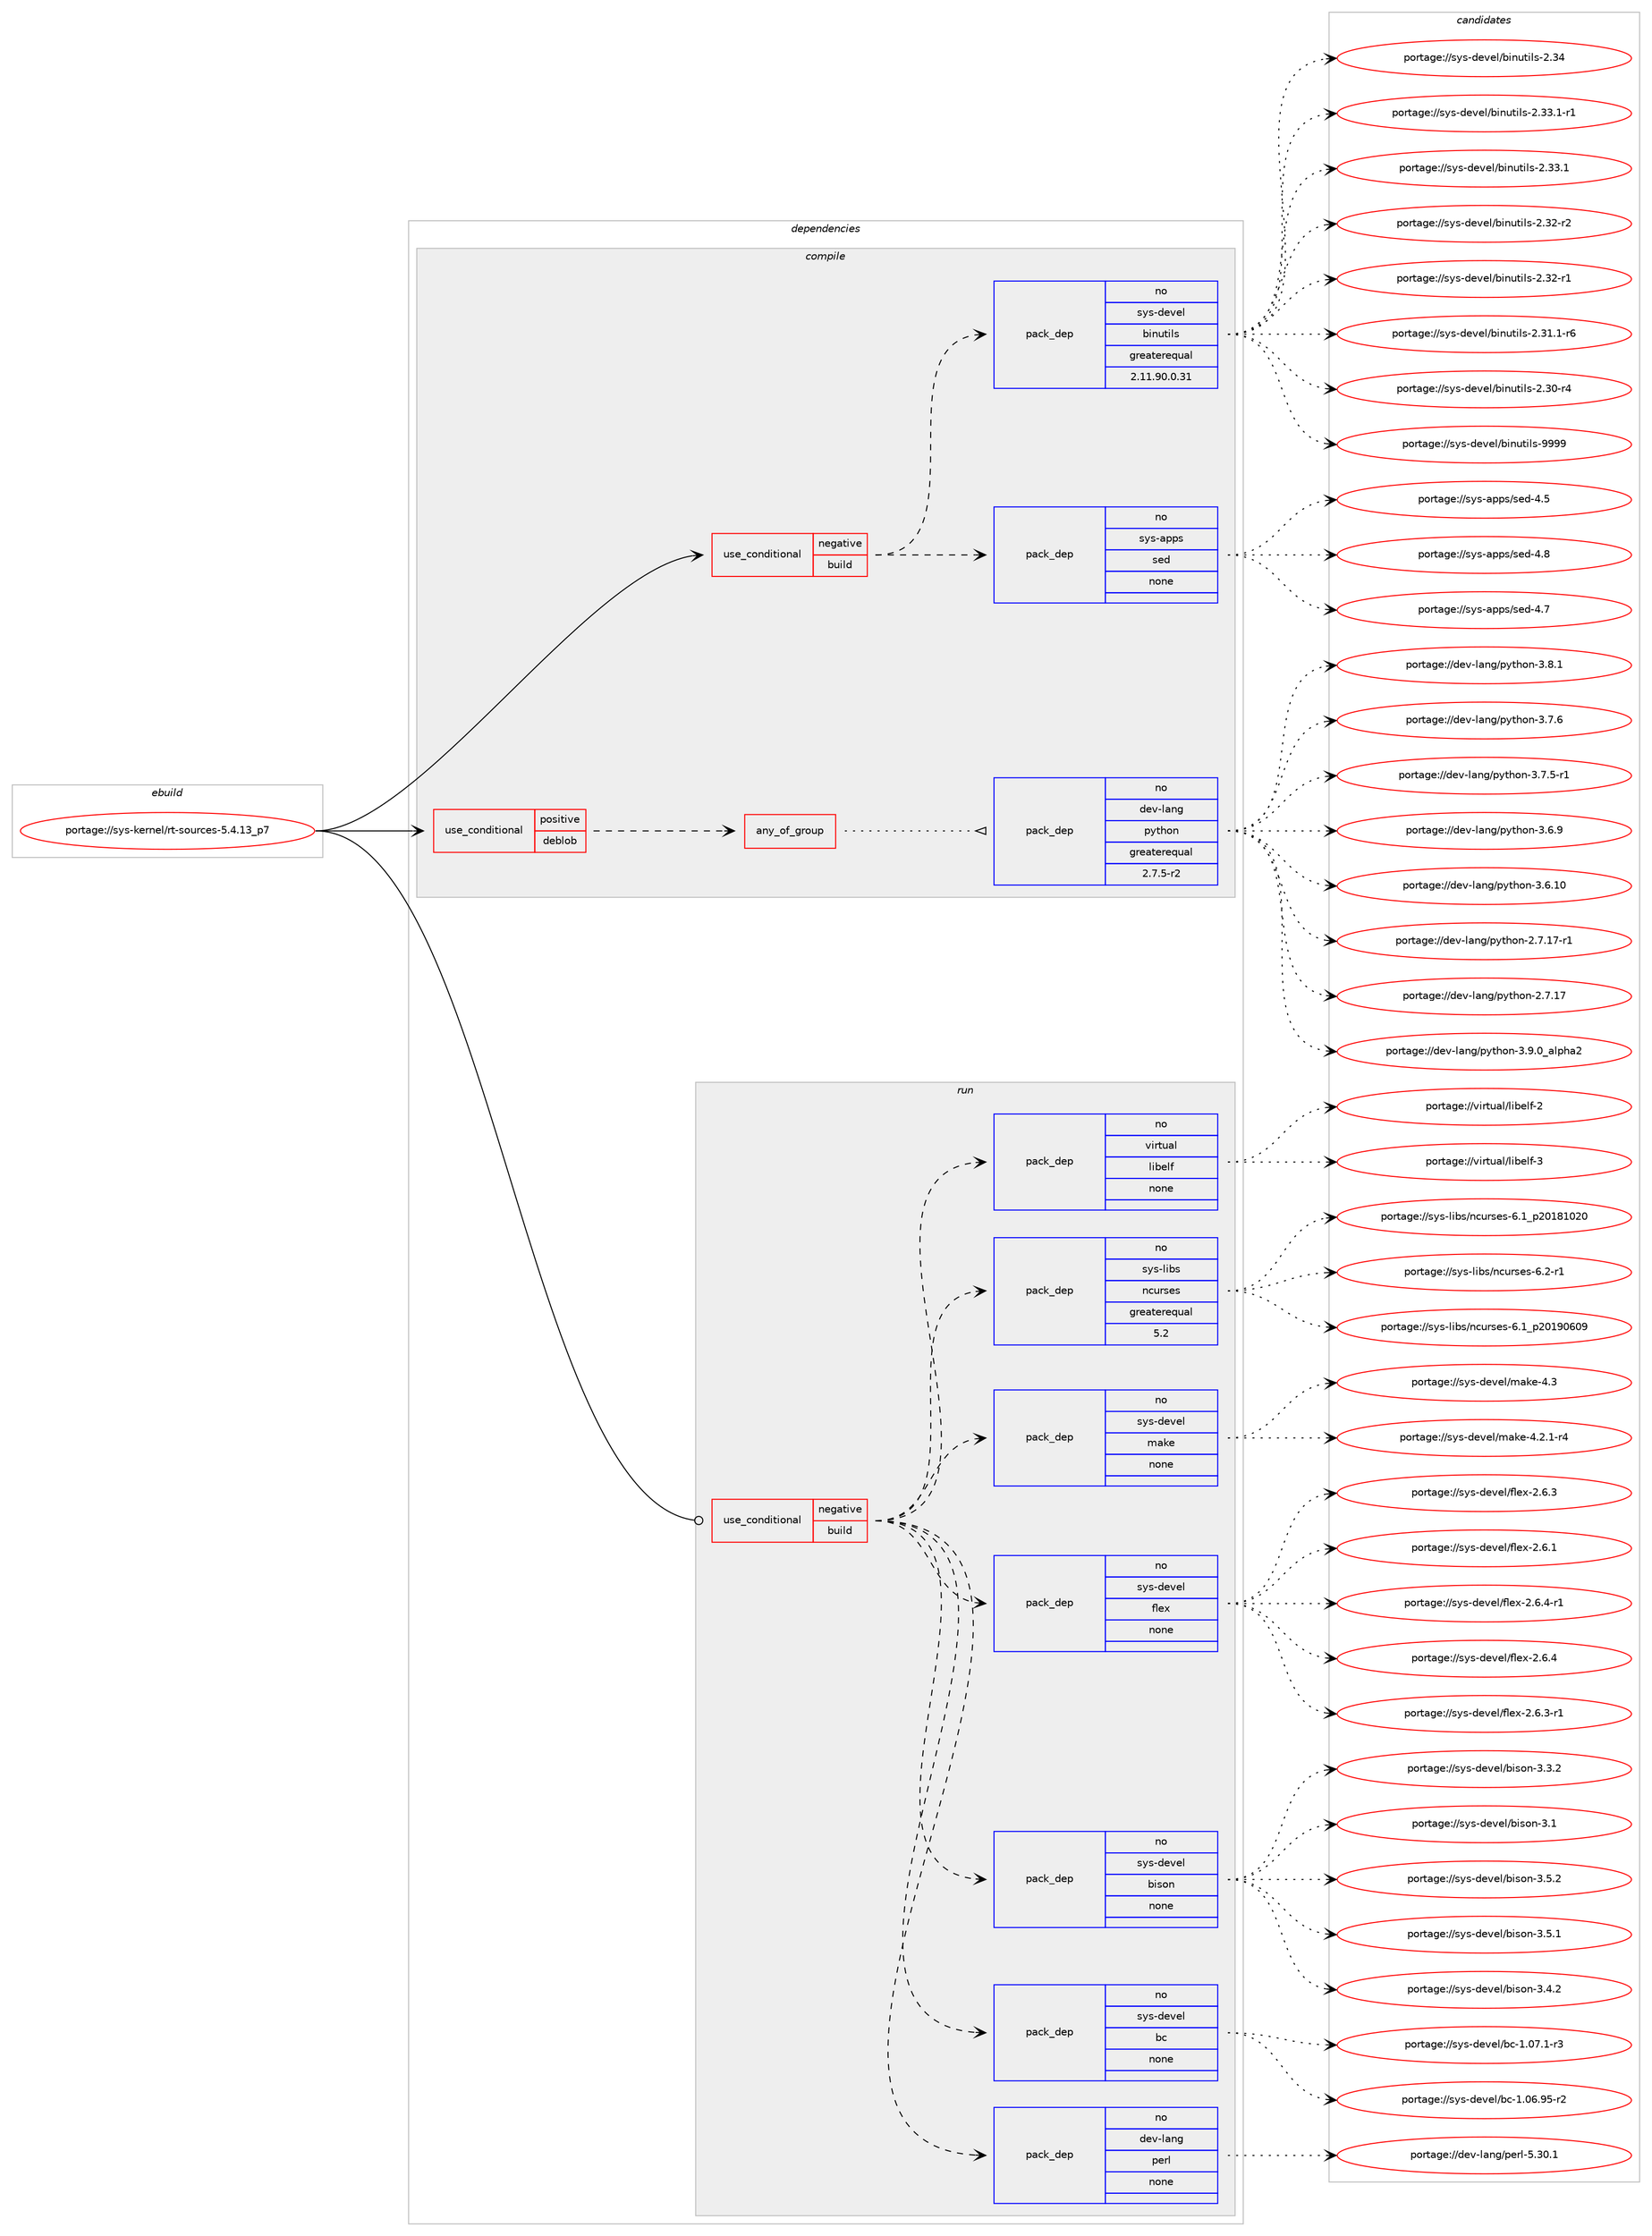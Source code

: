 digraph prolog {

# *************
# Graph options
# *************

newrank=true;
concentrate=true;
compound=true;
graph [rankdir=LR,fontname=Helvetica,fontsize=10,ranksep=1.5];#, ranksep=2.5, nodesep=0.2];
edge  [arrowhead=vee];
node  [fontname=Helvetica,fontsize=10];

# **********
# The ebuild
# **********

subgraph cluster_leftcol {
color=gray;
rank=same;
label=<<i>ebuild</i>>;
id [label="portage://sys-kernel/rt-sources-5.4.13_p7", color=red, width=4, href="../sys-kernel/rt-sources-5.4.13_p7.svg"];
}

# ****************
# The dependencies
# ****************

subgraph cluster_midcol {
color=gray;
label=<<i>dependencies</i>>;
subgraph cluster_compile {
fillcolor="#eeeeee";
style=filled;
label=<<i>compile</i>>;
subgraph cond8353 {
dependency42735 [label=<<TABLE BORDER="0" CELLBORDER="1" CELLSPACING="0" CELLPADDING="4"><TR><TD ROWSPAN="3" CELLPADDING="10">use_conditional</TD></TR><TR><TD>negative</TD></TR><TR><TD>build</TD></TR></TABLE>>, shape=none, color=red];
subgraph pack33392 {
dependency42736 [label=<<TABLE BORDER="0" CELLBORDER="1" CELLSPACING="0" CELLPADDING="4" WIDTH="220"><TR><TD ROWSPAN="6" CELLPADDING="30">pack_dep</TD></TR><TR><TD WIDTH="110">no</TD></TR><TR><TD>sys-apps</TD></TR><TR><TD>sed</TD></TR><TR><TD>none</TD></TR><TR><TD></TD></TR></TABLE>>, shape=none, color=blue];
}
dependency42735:e -> dependency42736:w [weight=20,style="dashed",arrowhead="vee"];
subgraph pack33393 {
dependency42737 [label=<<TABLE BORDER="0" CELLBORDER="1" CELLSPACING="0" CELLPADDING="4" WIDTH="220"><TR><TD ROWSPAN="6" CELLPADDING="30">pack_dep</TD></TR><TR><TD WIDTH="110">no</TD></TR><TR><TD>sys-devel</TD></TR><TR><TD>binutils</TD></TR><TR><TD>greaterequal</TD></TR><TR><TD>2.11.90.0.31</TD></TR></TABLE>>, shape=none, color=blue];
}
dependency42735:e -> dependency42737:w [weight=20,style="dashed",arrowhead="vee"];
}
id:e -> dependency42735:w [weight=20,style="solid",arrowhead="vee"];
subgraph cond8354 {
dependency42738 [label=<<TABLE BORDER="0" CELLBORDER="1" CELLSPACING="0" CELLPADDING="4"><TR><TD ROWSPAN="3" CELLPADDING="10">use_conditional</TD></TR><TR><TD>positive</TD></TR><TR><TD>deblob</TD></TR></TABLE>>, shape=none, color=red];
subgraph any930 {
dependency42739 [label=<<TABLE BORDER="0" CELLBORDER="1" CELLSPACING="0" CELLPADDING="4"><TR><TD CELLPADDING="10">any_of_group</TD></TR></TABLE>>, shape=none, color=red];subgraph pack33394 {
dependency42740 [label=<<TABLE BORDER="0" CELLBORDER="1" CELLSPACING="0" CELLPADDING="4" WIDTH="220"><TR><TD ROWSPAN="6" CELLPADDING="30">pack_dep</TD></TR><TR><TD WIDTH="110">no</TD></TR><TR><TD>dev-lang</TD></TR><TR><TD>python</TD></TR><TR><TD>greaterequal</TD></TR><TR><TD>2.7.5-r2</TD></TR></TABLE>>, shape=none, color=blue];
}
dependency42739:e -> dependency42740:w [weight=20,style="dotted",arrowhead="oinv"];
}
dependency42738:e -> dependency42739:w [weight=20,style="dashed",arrowhead="vee"];
}
id:e -> dependency42738:w [weight=20,style="solid",arrowhead="vee"];
}
subgraph cluster_compileandrun {
fillcolor="#eeeeee";
style=filled;
label=<<i>compile and run</i>>;
}
subgraph cluster_run {
fillcolor="#eeeeee";
style=filled;
label=<<i>run</i>>;
subgraph cond8355 {
dependency42741 [label=<<TABLE BORDER="0" CELLBORDER="1" CELLSPACING="0" CELLPADDING="4"><TR><TD ROWSPAN="3" CELLPADDING="10">use_conditional</TD></TR><TR><TD>negative</TD></TR><TR><TD>build</TD></TR></TABLE>>, shape=none, color=red];
subgraph pack33395 {
dependency42742 [label=<<TABLE BORDER="0" CELLBORDER="1" CELLSPACING="0" CELLPADDING="4" WIDTH="220"><TR><TD ROWSPAN="6" CELLPADDING="30">pack_dep</TD></TR><TR><TD WIDTH="110">no</TD></TR><TR><TD>dev-lang</TD></TR><TR><TD>perl</TD></TR><TR><TD>none</TD></TR><TR><TD></TD></TR></TABLE>>, shape=none, color=blue];
}
dependency42741:e -> dependency42742:w [weight=20,style="dashed",arrowhead="vee"];
subgraph pack33396 {
dependency42743 [label=<<TABLE BORDER="0" CELLBORDER="1" CELLSPACING="0" CELLPADDING="4" WIDTH="220"><TR><TD ROWSPAN="6" CELLPADDING="30">pack_dep</TD></TR><TR><TD WIDTH="110">no</TD></TR><TR><TD>sys-devel</TD></TR><TR><TD>bc</TD></TR><TR><TD>none</TD></TR><TR><TD></TD></TR></TABLE>>, shape=none, color=blue];
}
dependency42741:e -> dependency42743:w [weight=20,style="dashed",arrowhead="vee"];
subgraph pack33397 {
dependency42744 [label=<<TABLE BORDER="0" CELLBORDER="1" CELLSPACING="0" CELLPADDING="4" WIDTH="220"><TR><TD ROWSPAN="6" CELLPADDING="30">pack_dep</TD></TR><TR><TD WIDTH="110">no</TD></TR><TR><TD>sys-devel</TD></TR><TR><TD>bison</TD></TR><TR><TD>none</TD></TR><TR><TD></TD></TR></TABLE>>, shape=none, color=blue];
}
dependency42741:e -> dependency42744:w [weight=20,style="dashed",arrowhead="vee"];
subgraph pack33398 {
dependency42745 [label=<<TABLE BORDER="0" CELLBORDER="1" CELLSPACING="0" CELLPADDING="4" WIDTH="220"><TR><TD ROWSPAN="6" CELLPADDING="30">pack_dep</TD></TR><TR><TD WIDTH="110">no</TD></TR><TR><TD>sys-devel</TD></TR><TR><TD>flex</TD></TR><TR><TD>none</TD></TR><TR><TD></TD></TR></TABLE>>, shape=none, color=blue];
}
dependency42741:e -> dependency42745:w [weight=20,style="dashed",arrowhead="vee"];
subgraph pack33399 {
dependency42746 [label=<<TABLE BORDER="0" CELLBORDER="1" CELLSPACING="0" CELLPADDING="4" WIDTH="220"><TR><TD ROWSPAN="6" CELLPADDING="30">pack_dep</TD></TR><TR><TD WIDTH="110">no</TD></TR><TR><TD>sys-devel</TD></TR><TR><TD>make</TD></TR><TR><TD>none</TD></TR><TR><TD></TD></TR></TABLE>>, shape=none, color=blue];
}
dependency42741:e -> dependency42746:w [weight=20,style="dashed",arrowhead="vee"];
subgraph pack33400 {
dependency42747 [label=<<TABLE BORDER="0" CELLBORDER="1" CELLSPACING="0" CELLPADDING="4" WIDTH="220"><TR><TD ROWSPAN="6" CELLPADDING="30">pack_dep</TD></TR><TR><TD WIDTH="110">no</TD></TR><TR><TD>sys-libs</TD></TR><TR><TD>ncurses</TD></TR><TR><TD>greaterequal</TD></TR><TR><TD>5.2</TD></TR></TABLE>>, shape=none, color=blue];
}
dependency42741:e -> dependency42747:w [weight=20,style="dashed",arrowhead="vee"];
subgraph pack33401 {
dependency42748 [label=<<TABLE BORDER="0" CELLBORDER="1" CELLSPACING="0" CELLPADDING="4" WIDTH="220"><TR><TD ROWSPAN="6" CELLPADDING="30">pack_dep</TD></TR><TR><TD WIDTH="110">no</TD></TR><TR><TD>virtual</TD></TR><TR><TD>libelf</TD></TR><TR><TD>none</TD></TR><TR><TD></TD></TR></TABLE>>, shape=none, color=blue];
}
dependency42741:e -> dependency42748:w [weight=20,style="dashed",arrowhead="vee"];
}
id:e -> dependency42741:w [weight=20,style="solid",arrowhead="odot"];
}
}

# **************
# The candidates
# **************

subgraph cluster_choices {
rank=same;
color=gray;
label=<<i>candidates</i>>;

subgraph choice33392 {
color=black;
nodesep=1;
choice11512111545971121121154711510110045524656 [label="portage://sys-apps/sed-4.8", color=red, width=4,href="../sys-apps/sed-4.8.svg"];
choice11512111545971121121154711510110045524655 [label="portage://sys-apps/sed-4.7", color=red, width=4,href="../sys-apps/sed-4.7.svg"];
choice11512111545971121121154711510110045524653 [label="portage://sys-apps/sed-4.5", color=red, width=4,href="../sys-apps/sed-4.5.svg"];
dependency42736:e -> choice11512111545971121121154711510110045524656:w [style=dotted,weight="100"];
dependency42736:e -> choice11512111545971121121154711510110045524655:w [style=dotted,weight="100"];
dependency42736:e -> choice11512111545971121121154711510110045524653:w [style=dotted,weight="100"];
}
subgraph choice33393 {
color=black;
nodesep=1;
choice1151211154510010111810110847981051101171161051081154557575757 [label="portage://sys-devel/binutils-9999", color=red, width=4,href="../sys-devel/binutils-9999.svg"];
choice1151211154510010111810110847981051101171161051081154550465152 [label="portage://sys-devel/binutils-2.34", color=red, width=4,href="../sys-devel/binutils-2.34.svg"];
choice115121115451001011181011084798105110117116105108115455046515146494511449 [label="portage://sys-devel/binutils-2.33.1-r1", color=red, width=4,href="../sys-devel/binutils-2.33.1-r1.svg"];
choice11512111545100101118101108479810511011711610510811545504651514649 [label="portage://sys-devel/binutils-2.33.1", color=red, width=4,href="../sys-devel/binutils-2.33.1.svg"];
choice11512111545100101118101108479810511011711610510811545504651504511450 [label="portage://sys-devel/binutils-2.32-r2", color=red, width=4,href="../sys-devel/binutils-2.32-r2.svg"];
choice11512111545100101118101108479810511011711610510811545504651504511449 [label="portage://sys-devel/binutils-2.32-r1", color=red, width=4,href="../sys-devel/binutils-2.32-r1.svg"];
choice115121115451001011181011084798105110117116105108115455046514946494511454 [label="portage://sys-devel/binutils-2.31.1-r6", color=red, width=4,href="../sys-devel/binutils-2.31.1-r6.svg"];
choice11512111545100101118101108479810511011711610510811545504651484511452 [label="portage://sys-devel/binutils-2.30-r4", color=red, width=4,href="../sys-devel/binutils-2.30-r4.svg"];
dependency42737:e -> choice1151211154510010111810110847981051101171161051081154557575757:w [style=dotted,weight="100"];
dependency42737:e -> choice1151211154510010111810110847981051101171161051081154550465152:w [style=dotted,weight="100"];
dependency42737:e -> choice115121115451001011181011084798105110117116105108115455046515146494511449:w [style=dotted,weight="100"];
dependency42737:e -> choice11512111545100101118101108479810511011711610510811545504651514649:w [style=dotted,weight="100"];
dependency42737:e -> choice11512111545100101118101108479810511011711610510811545504651504511450:w [style=dotted,weight="100"];
dependency42737:e -> choice11512111545100101118101108479810511011711610510811545504651504511449:w [style=dotted,weight="100"];
dependency42737:e -> choice115121115451001011181011084798105110117116105108115455046514946494511454:w [style=dotted,weight="100"];
dependency42737:e -> choice11512111545100101118101108479810511011711610510811545504651484511452:w [style=dotted,weight="100"];
}
subgraph choice33394 {
color=black;
nodesep=1;
choice10010111845108971101034711212111610411111045514657464895971081121049750 [label="portage://dev-lang/python-3.9.0_alpha2", color=red, width=4,href="../dev-lang/python-3.9.0_alpha2.svg"];
choice100101118451089711010347112121116104111110455146564649 [label="portage://dev-lang/python-3.8.1", color=red, width=4,href="../dev-lang/python-3.8.1.svg"];
choice100101118451089711010347112121116104111110455146554654 [label="portage://dev-lang/python-3.7.6", color=red, width=4,href="../dev-lang/python-3.7.6.svg"];
choice1001011184510897110103471121211161041111104551465546534511449 [label="portage://dev-lang/python-3.7.5-r1", color=red, width=4,href="../dev-lang/python-3.7.5-r1.svg"];
choice100101118451089711010347112121116104111110455146544657 [label="portage://dev-lang/python-3.6.9", color=red, width=4,href="../dev-lang/python-3.6.9.svg"];
choice10010111845108971101034711212111610411111045514654464948 [label="portage://dev-lang/python-3.6.10", color=red, width=4,href="../dev-lang/python-3.6.10.svg"];
choice100101118451089711010347112121116104111110455046554649554511449 [label="portage://dev-lang/python-2.7.17-r1", color=red, width=4,href="../dev-lang/python-2.7.17-r1.svg"];
choice10010111845108971101034711212111610411111045504655464955 [label="portage://dev-lang/python-2.7.17", color=red, width=4,href="../dev-lang/python-2.7.17.svg"];
dependency42740:e -> choice10010111845108971101034711212111610411111045514657464895971081121049750:w [style=dotted,weight="100"];
dependency42740:e -> choice100101118451089711010347112121116104111110455146564649:w [style=dotted,weight="100"];
dependency42740:e -> choice100101118451089711010347112121116104111110455146554654:w [style=dotted,weight="100"];
dependency42740:e -> choice1001011184510897110103471121211161041111104551465546534511449:w [style=dotted,weight="100"];
dependency42740:e -> choice100101118451089711010347112121116104111110455146544657:w [style=dotted,weight="100"];
dependency42740:e -> choice10010111845108971101034711212111610411111045514654464948:w [style=dotted,weight="100"];
dependency42740:e -> choice100101118451089711010347112121116104111110455046554649554511449:w [style=dotted,weight="100"];
dependency42740:e -> choice10010111845108971101034711212111610411111045504655464955:w [style=dotted,weight="100"];
}
subgraph choice33395 {
color=black;
nodesep=1;
choice10010111845108971101034711210111410845534651484649 [label="portage://dev-lang/perl-5.30.1", color=red, width=4,href="../dev-lang/perl-5.30.1.svg"];
dependency42742:e -> choice10010111845108971101034711210111410845534651484649:w [style=dotted,weight="100"];
}
subgraph choice33396 {
color=black;
nodesep=1;
choice11512111545100101118101108479899454946485546494511451 [label="portage://sys-devel/bc-1.07.1-r3", color=red, width=4,href="../sys-devel/bc-1.07.1-r3.svg"];
choice1151211154510010111810110847989945494648544657534511450 [label="portage://sys-devel/bc-1.06.95-r2", color=red, width=4,href="../sys-devel/bc-1.06.95-r2.svg"];
dependency42743:e -> choice11512111545100101118101108479899454946485546494511451:w [style=dotted,weight="100"];
dependency42743:e -> choice1151211154510010111810110847989945494648544657534511450:w [style=dotted,weight="100"];
}
subgraph choice33397 {
color=black;
nodesep=1;
choice115121115451001011181011084798105115111110455146534650 [label="portage://sys-devel/bison-3.5.2", color=red, width=4,href="../sys-devel/bison-3.5.2.svg"];
choice115121115451001011181011084798105115111110455146534649 [label="portage://sys-devel/bison-3.5.1", color=red, width=4,href="../sys-devel/bison-3.5.1.svg"];
choice115121115451001011181011084798105115111110455146524650 [label="portage://sys-devel/bison-3.4.2", color=red, width=4,href="../sys-devel/bison-3.4.2.svg"];
choice115121115451001011181011084798105115111110455146514650 [label="portage://sys-devel/bison-3.3.2", color=red, width=4,href="../sys-devel/bison-3.3.2.svg"];
choice11512111545100101118101108479810511511111045514649 [label="portage://sys-devel/bison-3.1", color=red, width=4,href="../sys-devel/bison-3.1.svg"];
dependency42744:e -> choice115121115451001011181011084798105115111110455146534650:w [style=dotted,weight="100"];
dependency42744:e -> choice115121115451001011181011084798105115111110455146534649:w [style=dotted,weight="100"];
dependency42744:e -> choice115121115451001011181011084798105115111110455146524650:w [style=dotted,weight="100"];
dependency42744:e -> choice115121115451001011181011084798105115111110455146514650:w [style=dotted,weight="100"];
dependency42744:e -> choice11512111545100101118101108479810511511111045514649:w [style=dotted,weight="100"];
}
subgraph choice33398 {
color=black;
nodesep=1;
choice11512111545100101118101108471021081011204550465446524511449 [label="portage://sys-devel/flex-2.6.4-r1", color=red, width=4,href="../sys-devel/flex-2.6.4-r1.svg"];
choice1151211154510010111810110847102108101120455046544652 [label="portage://sys-devel/flex-2.6.4", color=red, width=4,href="../sys-devel/flex-2.6.4.svg"];
choice11512111545100101118101108471021081011204550465446514511449 [label="portage://sys-devel/flex-2.6.3-r1", color=red, width=4,href="../sys-devel/flex-2.6.3-r1.svg"];
choice1151211154510010111810110847102108101120455046544651 [label="portage://sys-devel/flex-2.6.3", color=red, width=4,href="../sys-devel/flex-2.6.3.svg"];
choice1151211154510010111810110847102108101120455046544649 [label="portage://sys-devel/flex-2.6.1", color=red, width=4,href="../sys-devel/flex-2.6.1.svg"];
dependency42745:e -> choice11512111545100101118101108471021081011204550465446524511449:w [style=dotted,weight="100"];
dependency42745:e -> choice1151211154510010111810110847102108101120455046544652:w [style=dotted,weight="100"];
dependency42745:e -> choice11512111545100101118101108471021081011204550465446514511449:w [style=dotted,weight="100"];
dependency42745:e -> choice1151211154510010111810110847102108101120455046544651:w [style=dotted,weight="100"];
dependency42745:e -> choice1151211154510010111810110847102108101120455046544649:w [style=dotted,weight="100"];
}
subgraph choice33399 {
color=black;
nodesep=1;
choice11512111545100101118101108471099710710145524651 [label="portage://sys-devel/make-4.3", color=red, width=4,href="../sys-devel/make-4.3.svg"];
choice1151211154510010111810110847109971071014552465046494511452 [label="portage://sys-devel/make-4.2.1-r4", color=red, width=4,href="../sys-devel/make-4.2.1-r4.svg"];
dependency42746:e -> choice11512111545100101118101108471099710710145524651:w [style=dotted,weight="100"];
dependency42746:e -> choice1151211154510010111810110847109971071014552465046494511452:w [style=dotted,weight="100"];
}
subgraph choice33400 {
color=black;
nodesep=1;
choice11512111545108105981154711099117114115101115455446504511449 [label="portage://sys-libs/ncurses-6.2-r1", color=red, width=4,href="../sys-libs/ncurses-6.2-r1.svg"];
choice1151211154510810598115471109911711411510111545544649951125048495748544857 [label="portage://sys-libs/ncurses-6.1_p20190609", color=red, width=4,href="../sys-libs/ncurses-6.1_p20190609.svg"];
choice1151211154510810598115471109911711411510111545544649951125048495649485048 [label="portage://sys-libs/ncurses-6.1_p20181020", color=red, width=4,href="../sys-libs/ncurses-6.1_p20181020.svg"];
dependency42747:e -> choice11512111545108105981154711099117114115101115455446504511449:w [style=dotted,weight="100"];
dependency42747:e -> choice1151211154510810598115471109911711411510111545544649951125048495748544857:w [style=dotted,weight="100"];
dependency42747:e -> choice1151211154510810598115471109911711411510111545544649951125048495649485048:w [style=dotted,weight="100"];
}
subgraph choice33401 {
color=black;
nodesep=1;
choice1181051141161179710847108105981011081024551 [label="portage://virtual/libelf-3", color=red, width=4,href="../virtual/libelf-3.svg"];
choice1181051141161179710847108105981011081024550 [label="portage://virtual/libelf-2", color=red, width=4,href="../virtual/libelf-2.svg"];
dependency42748:e -> choice1181051141161179710847108105981011081024551:w [style=dotted,weight="100"];
dependency42748:e -> choice1181051141161179710847108105981011081024550:w [style=dotted,weight="100"];
}
}

}
